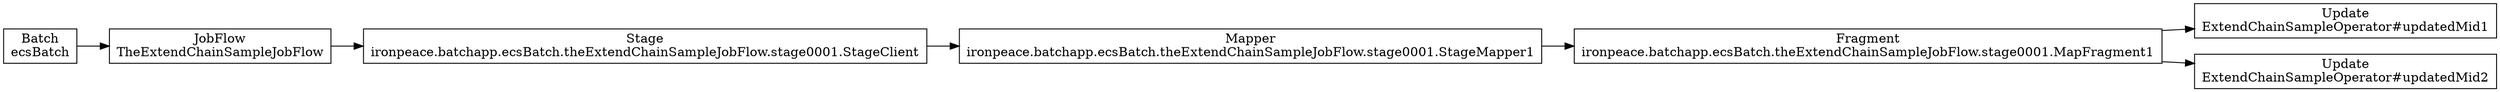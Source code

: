 digraph {
    rankdir = LR;
    "fbb9b3ed-6c5b-4dc4-9904-3f14a24ec1c7" [shape=box, label="Batch\necsBatch"];
    "0ee6673c-1fe7-417a-9f06-8862aa978be7" [shape=box, label="JobFlow\nTheExtendChainSampleJobFlow"];
    "67cd2ee1-6106-4856-9818-3a496f8d9172" [shape=box, label="Stage\nironpeace.batchapp.ecsBatch.theExtendChainSampleJobFlow.stage0001.StageClient"];
    "453c795f-02b1-4266-9137-2a228dc36f04" [shape=box, label="Mapper\nironpeace.batchapp.ecsBatch.theExtendChainSampleJobFlow.stage0001.StageMapper1"];
    "67cd2ee1-6106-4856-9818-3a496f8d9172" -> "453c795f-02b1-4266-9137-2a228dc36f04";
    "ed70519a-62fc-4dee-9d44-af86d95b56bd" [shape=box, label="Fragment\nironpeace.batchapp.ecsBatch.theExtendChainSampleJobFlow.stage0001.MapFragment1"];
    "fcc36b28-3043-4e31-ac82-f6ecbdf3e7f3" [shape=box, label="Update\nExtendChainSampleOperator#updatedMid1"];
    "ed70519a-62fc-4dee-9d44-af86d95b56bd" -> "fcc36b28-3043-4e31-ac82-f6ecbdf3e7f3";
    "072fbd74-1786-4dcb-a0fb-4434858136b1" [shape=box, label="Update\nExtendChainSampleOperator#updatedMid2"];
    "ed70519a-62fc-4dee-9d44-af86d95b56bd" -> "072fbd74-1786-4dcb-a0fb-4434858136b1";
    "453c795f-02b1-4266-9137-2a228dc36f04" -> "ed70519a-62fc-4dee-9d44-af86d95b56bd";
    "0ee6673c-1fe7-417a-9f06-8862aa978be7" -> "67cd2ee1-6106-4856-9818-3a496f8d9172";
    "fbb9b3ed-6c5b-4dc4-9904-3f14a24ec1c7" -> "0ee6673c-1fe7-417a-9f06-8862aa978be7";
}
